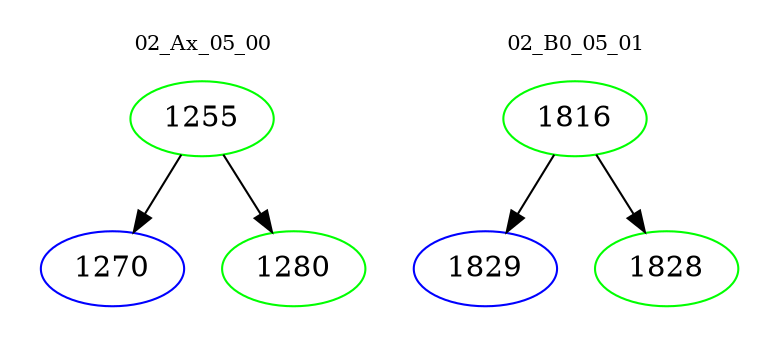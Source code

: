 digraph{
subgraph cluster_0 {
color = white
label = "02_Ax_05_00";
fontsize=10;
T0_1255 [label="1255", color="green"]
T0_1255 -> T0_1270 [color="black"]
T0_1270 [label="1270", color="blue"]
T0_1255 -> T0_1280 [color="black"]
T0_1280 [label="1280", color="green"]
}
subgraph cluster_1 {
color = white
label = "02_B0_05_01";
fontsize=10;
T1_1816 [label="1816", color="green"]
T1_1816 -> T1_1829 [color="black"]
T1_1829 [label="1829", color="blue"]
T1_1816 -> T1_1828 [color="black"]
T1_1828 [label="1828", color="green"]
}
}
